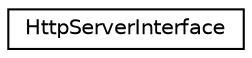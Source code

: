 digraph "Graphical Class Hierarchy"
{
  edge [fontname="Helvetica",fontsize="10",labelfontname="Helvetica",labelfontsize="10"];
  node [fontname="Helvetica",fontsize="10",shape=record];
  rankdir="LR";
  Node1 [label="HttpServerInterface",height=0.2,width=0.4,color="black", fillcolor="white", style="filled",URL="$classHttpServerInterface.html",tooltip="This is a basic HTTP Server that can be used to build a RESTful API. "];
}
